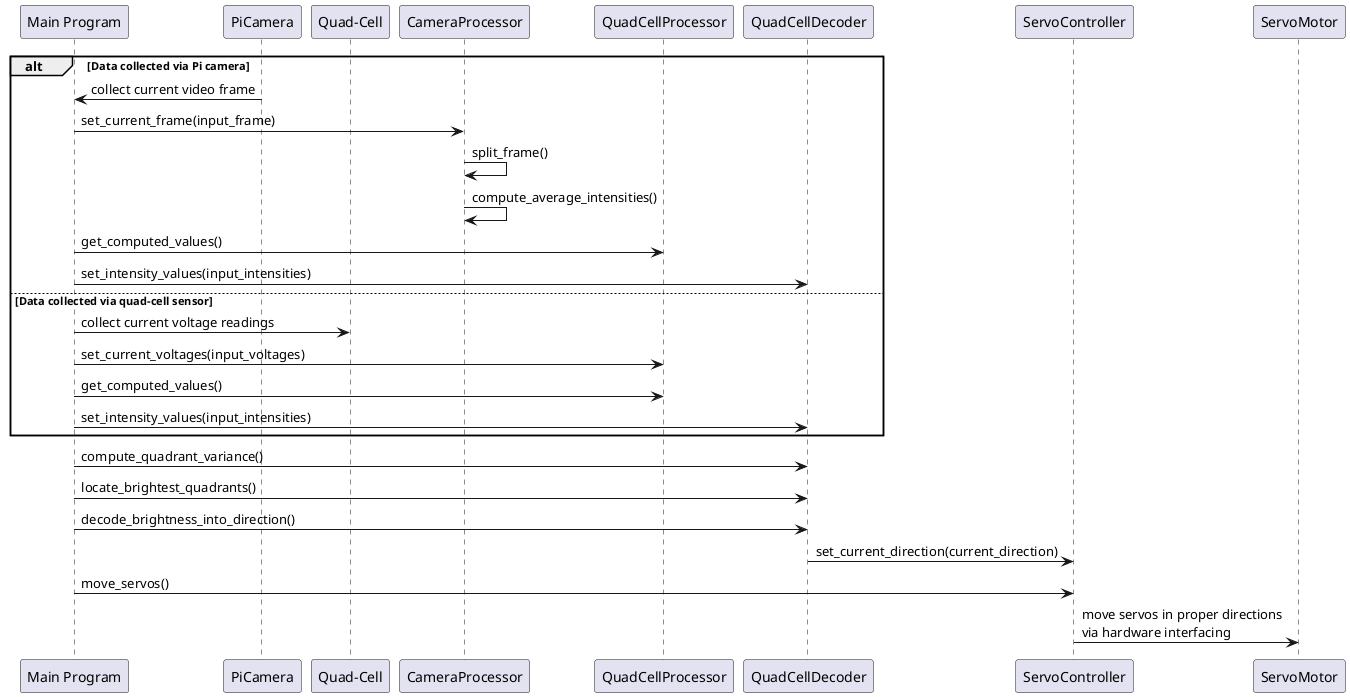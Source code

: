 @startuml SunTrackerSequenceDiagram

' Define participants
participant "Main Program" as mp
participant "PiCamera" as pc
participant "Quad-Cell" as qc
participant "CameraProcessor" as cp
participant "QuadCellProcessor" as qcp
participant "QuadCellDecoder" as qcd
participant "ServoController" as sc
participant "ServoMotor" as sm

' Define relations and datapath
alt Data collected via Pi camera
    pc -> mp : collect current video frame
    mp -> cp : set_current_frame(input_frame)
    cp -> cp: split_frame()
    cp -> cp: compute_average_intensities()
    mp -> qcp : get_computed_values()
    mp -> qcd : set_intensity_values(input_intensities)
else Data collected via quad-cell sensor
    mp -> qc : collect current voltage readings
    mp -> qcp : set_current_voltages(input_voltages)
    mp -> qcp : get_computed_values()
    mp -> qcd : set_intensity_values(input_intensities)
end
mp -> qcd : compute_quadrant_variance()
mp -> qcd : locate_brightest_quadrants()
mp -> qcd : decode_brightness_into_direction()
qcd -> sc : set_current_direction(current_direction)
mp -> sc : move_servos()
sc -> sm : move servos in proper directions\nvia hardware interfacing

@enduml